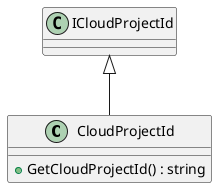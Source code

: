 @startuml
class CloudProjectId {
    + GetCloudProjectId() : string
}
ICloudProjectId <|-- CloudProjectId
@enduml
